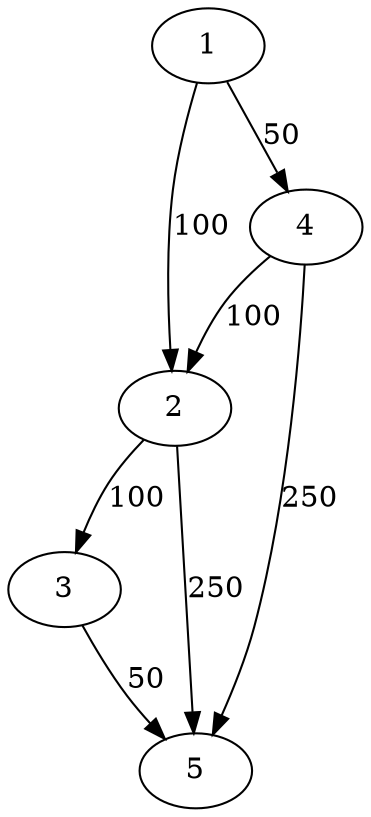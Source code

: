 digraph G {
    1 -> 2 [label=100];
    1 -> 4 [label=50];
    2 -> 3 [label=100];
    2 -> 5 [label=250];
    3 -> 5 [label=50];
    4 -> 2 [label=100];
    4 -> 5 [label=250];
}

